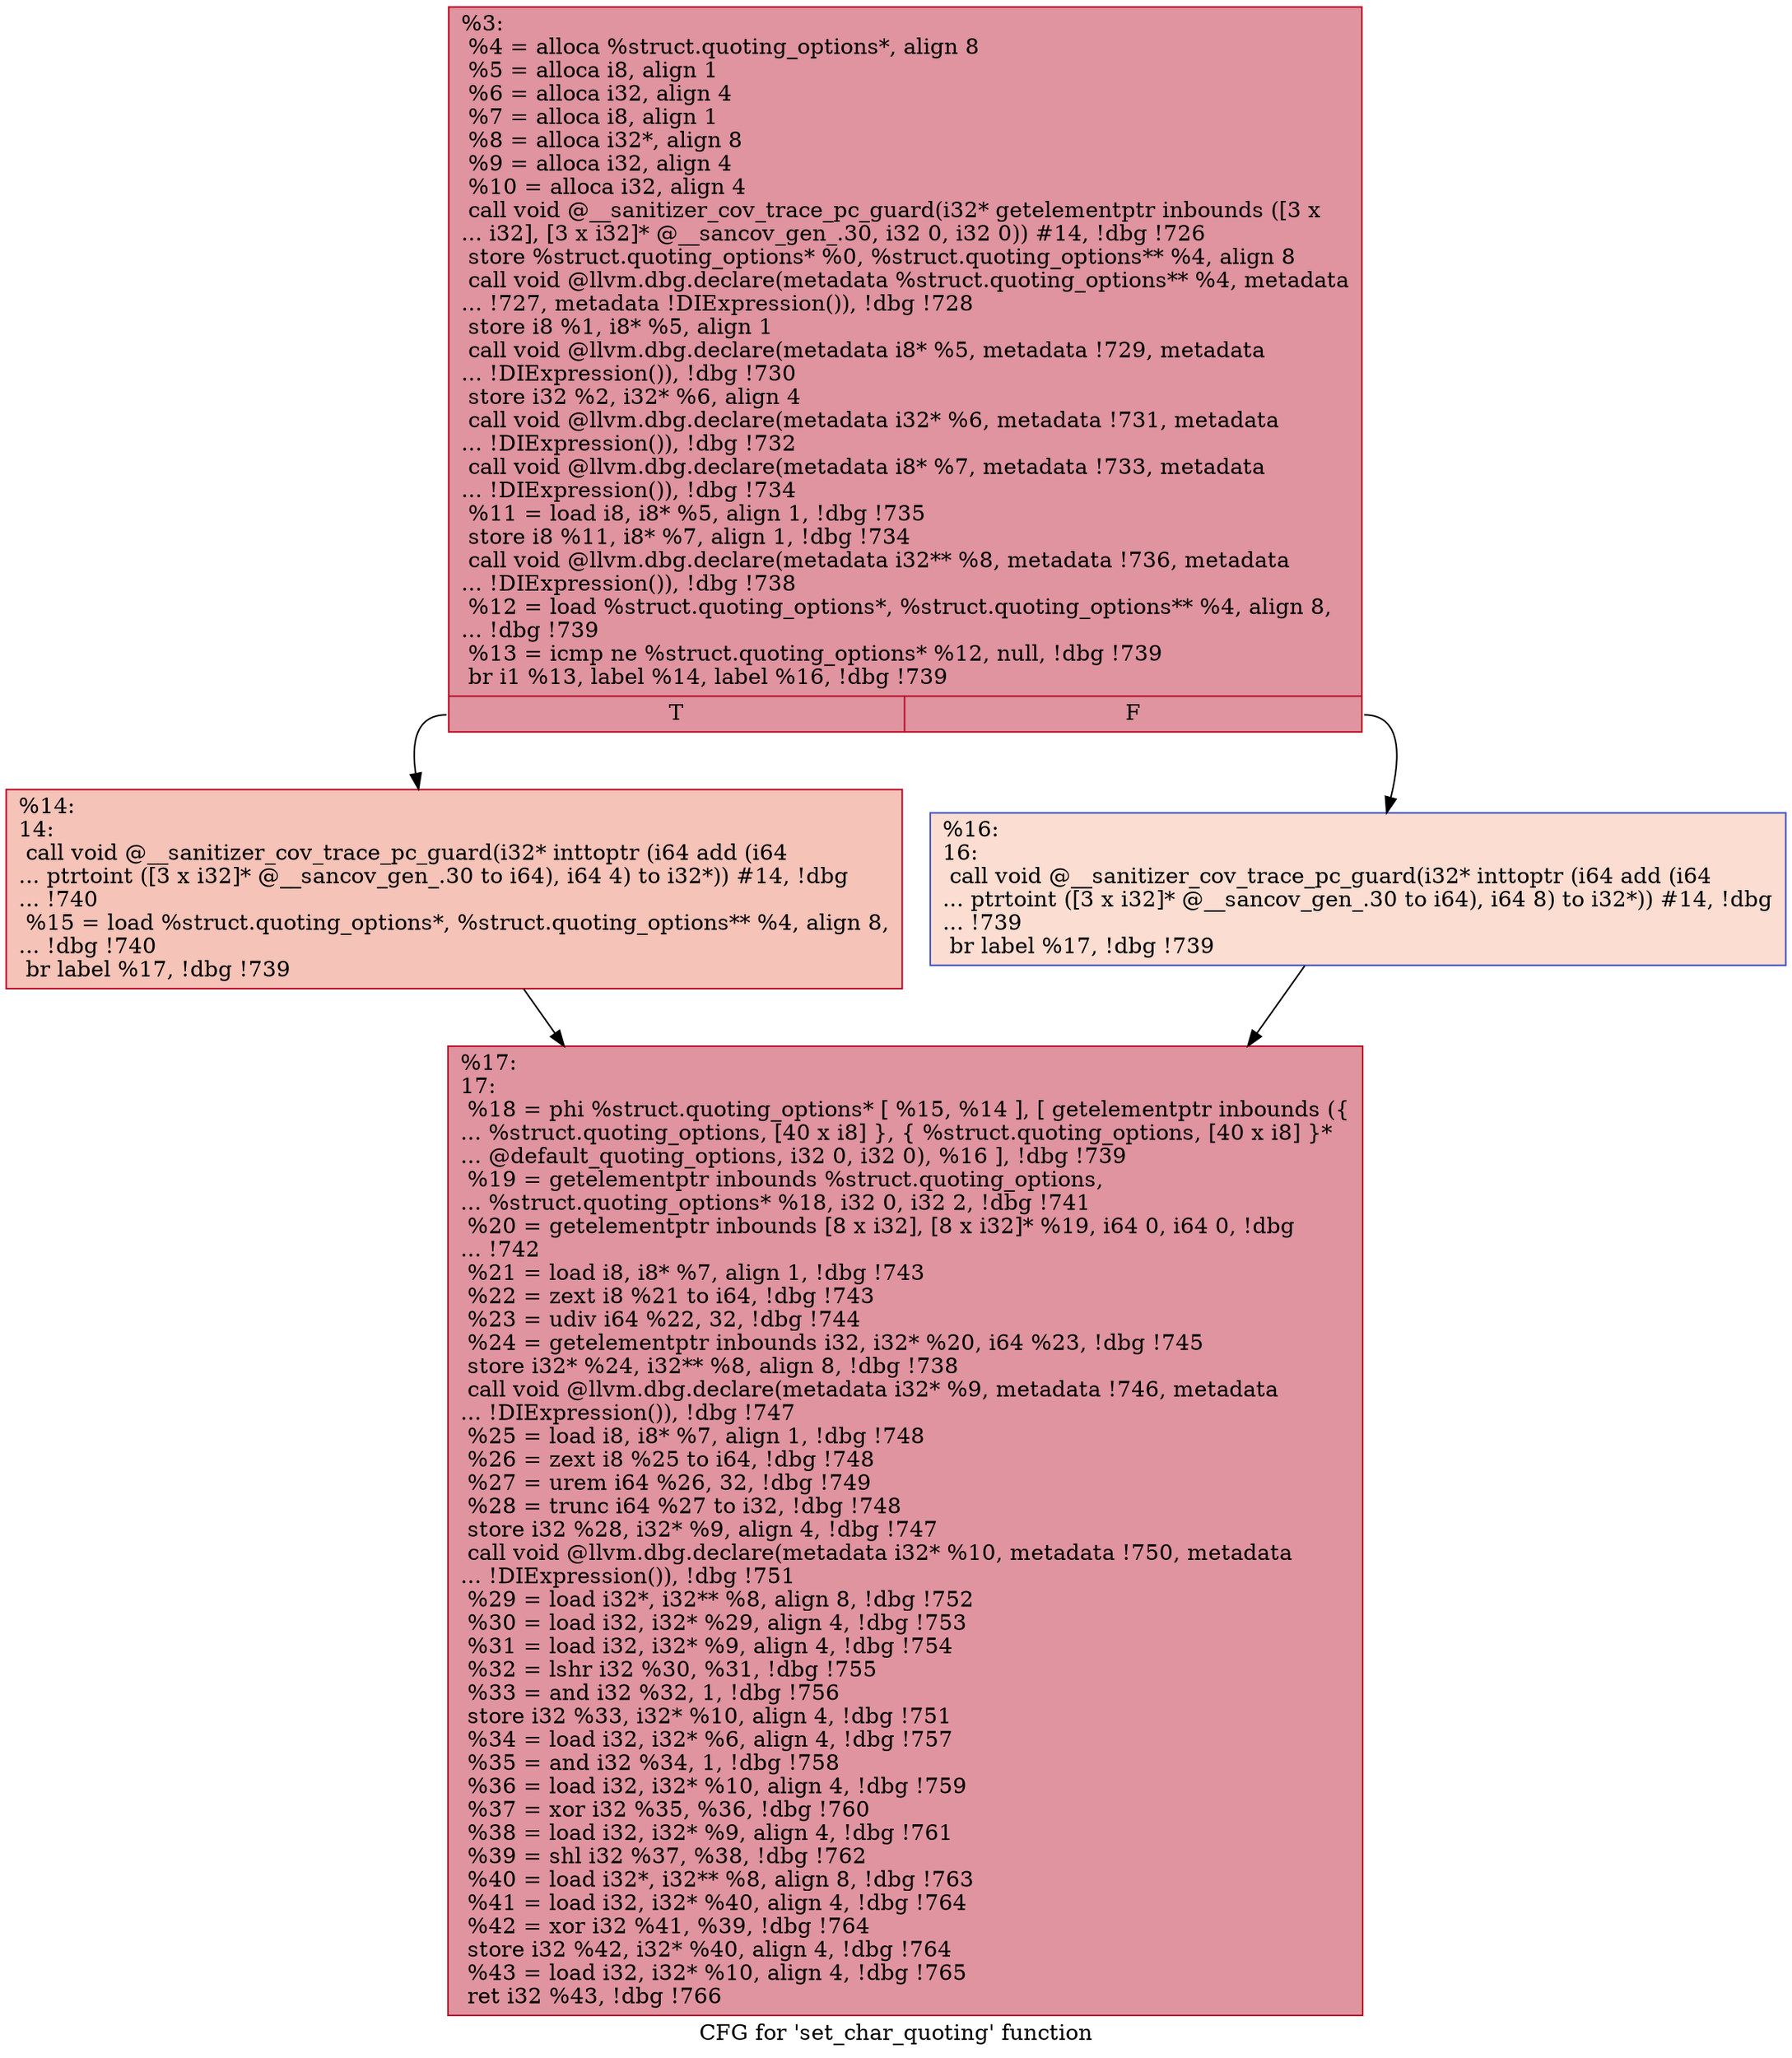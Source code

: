 digraph "CFG for 'set_char_quoting' function" {
	label="CFG for 'set_char_quoting' function";

	Node0x555ee4fa6400 [shape=record,color="#b70d28ff", style=filled, fillcolor="#b70d2870",label="{%3:\l  %4 = alloca %struct.quoting_options*, align 8\l  %5 = alloca i8, align 1\l  %6 = alloca i32, align 4\l  %7 = alloca i8, align 1\l  %8 = alloca i32*, align 8\l  %9 = alloca i32, align 4\l  %10 = alloca i32, align 4\l  call void @__sanitizer_cov_trace_pc_guard(i32* getelementptr inbounds ([3 x\l... i32], [3 x i32]* @__sancov_gen_.30, i32 0, i32 0)) #14, !dbg !726\l  store %struct.quoting_options* %0, %struct.quoting_options** %4, align 8\l  call void @llvm.dbg.declare(metadata %struct.quoting_options** %4, metadata\l... !727, metadata !DIExpression()), !dbg !728\l  store i8 %1, i8* %5, align 1\l  call void @llvm.dbg.declare(metadata i8* %5, metadata !729, metadata\l... !DIExpression()), !dbg !730\l  store i32 %2, i32* %6, align 4\l  call void @llvm.dbg.declare(metadata i32* %6, metadata !731, metadata\l... !DIExpression()), !dbg !732\l  call void @llvm.dbg.declare(metadata i8* %7, metadata !733, metadata\l... !DIExpression()), !dbg !734\l  %11 = load i8, i8* %5, align 1, !dbg !735\l  store i8 %11, i8* %7, align 1, !dbg !734\l  call void @llvm.dbg.declare(metadata i32** %8, metadata !736, metadata\l... !DIExpression()), !dbg !738\l  %12 = load %struct.quoting_options*, %struct.quoting_options** %4, align 8,\l... !dbg !739\l  %13 = icmp ne %struct.quoting_options* %12, null, !dbg !739\l  br i1 %13, label %14, label %16, !dbg !739\l|{<s0>T|<s1>F}}"];
	Node0x555ee4fa6400:s0 -> Node0x555ee4fa64d0;
	Node0x555ee4fa6400:s1 -> Node0x555ee4fa6520;
	Node0x555ee4fa64d0 [shape=record,color="#b70d28ff", style=filled, fillcolor="#e8765c70",label="{%14:\l14:                                               \l  call void @__sanitizer_cov_trace_pc_guard(i32* inttoptr (i64 add (i64\l... ptrtoint ([3 x i32]* @__sancov_gen_.30 to i64), i64 4) to i32*)) #14, !dbg\l... !740\l  %15 = load %struct.quoting_options*, %struct.quoting_options** %4, align 8,\l... !dbg !740\l  br label %17, !dbg !739\l}"];
	Node0x555ee4fa64d0 -> Node0x555ee4fa6570;
	Node0x555ee4fa6520 [shape=record,color="#3d50c3ff", style=filled, fillcolor="#f7b39670",label="{%16:\l16:                                               \l  call void @__sanitizer_cov_trace_pc_guard(i32* inttoptr (i64 add (i64\l... ptrtoint ([3 x i32]* @__sancov_gen_.30 to i64), i64 8) to i32*)) #14, !dbg\l... !739\l  br label %17, !dbg !739\l}"];
	Node0x555ee4fa6520 -> Node0x555ee4fa6570;
	Node0x555ee4fa6570 [shape=record,color="#b70d28ff", style=filled, fillcolor="#b70d2870",label="{%17:\l17:                                               \l  %18 = phi %struct.quoting_options* [ %15, %14 ], [ getelementptr inbounds (\{\l... %struct.quoting_options, [40 x i8] \}, \{ %struct.quoting_options, [40 x i8] \}*\l... @default_quoting_options, i32 0, i32 0), %16 ], !dbg !739\l  %19 = getelementptr inbounds %struct.quoting_options,\l... %struct.quoting_options* %18, i32 0, i32 2, !dbg !741\l  %20 = getelementptr inbounds [8 x i32], [8 x i32]* %19, i64 0, i64 0, !dbg\l... !742\l  %21 = load i8, i8* %7, align 1, !dbg !743\l  %22 = zext i8 %21 to i64, !dbg !743\l  %23 = udiv i64 %22, 32, !dbg !744\l  %24 = getelementptr inbounds i32, i32* %20, i64 %23, !dbg !745\l  store i32* %24, i32** %8, align 8, !dbg !738\l  call void @llvm.dbg.declare(metadata i32* %9, metadata !746, metadata\l... !DIExpression()), !dbg !747\l  %25 = load i8, i8* %7, align 1, !dbg !748\l  %26 = zext i8 %25 to i64, !dbg !748\l  %27 = urem i64 %26, 32, !dbg !749\l  %28 = trunc i64 %27 to i32, !dbg !748\l  store i32 %28, i32* %9, align 4, !dbg !747\l  call void @llvm.dbg.declare(metadata i32* %10, metadata !750, metadata\l... !DIExpression()), !dbg !751\l  %29 = load i32*, i32** %8, align 8, !dbg !752\l  %30 = load i32, i32* %29, align 4, !dbg !753\l  %31 = load i32, i32* %9, align 4, !dbg !754\l  %32 = lshr i32 %30, %31, !dbg !755\l  %33 = and i32 %32, 1, !dbg !756\l  store i32 %33, i32* %10, align 4, !dbg !751\l  %34 = load i32, i32* %6, align 4, !dbg !757\l  %35 = and i32 %34, 1, !dbg !758\l  %36 = load i32, i32* %10, align 4, !dbg !759\l  %37 = xor i32 %35, %36, !dbg !760\l  %38 = load i32, i32* %9, align 4, !dbg !761\l  %39 = shl i32 %37, %38, !dbg !762\l  %40 = load i32*, i32** %8, align 8, !dbg !763\l  %41 = load i32, i32* %40, align 4, !dbg !764\l  %42 = xor i32 %41, %39, !dbg !764\l  store i32 %42, i32* %40, align 4, !dbg !764\l  %43 = load i32, i32* %10, align 4, !dbg !765\l  ret i32 %43, !dbg !766\l}"];
}
